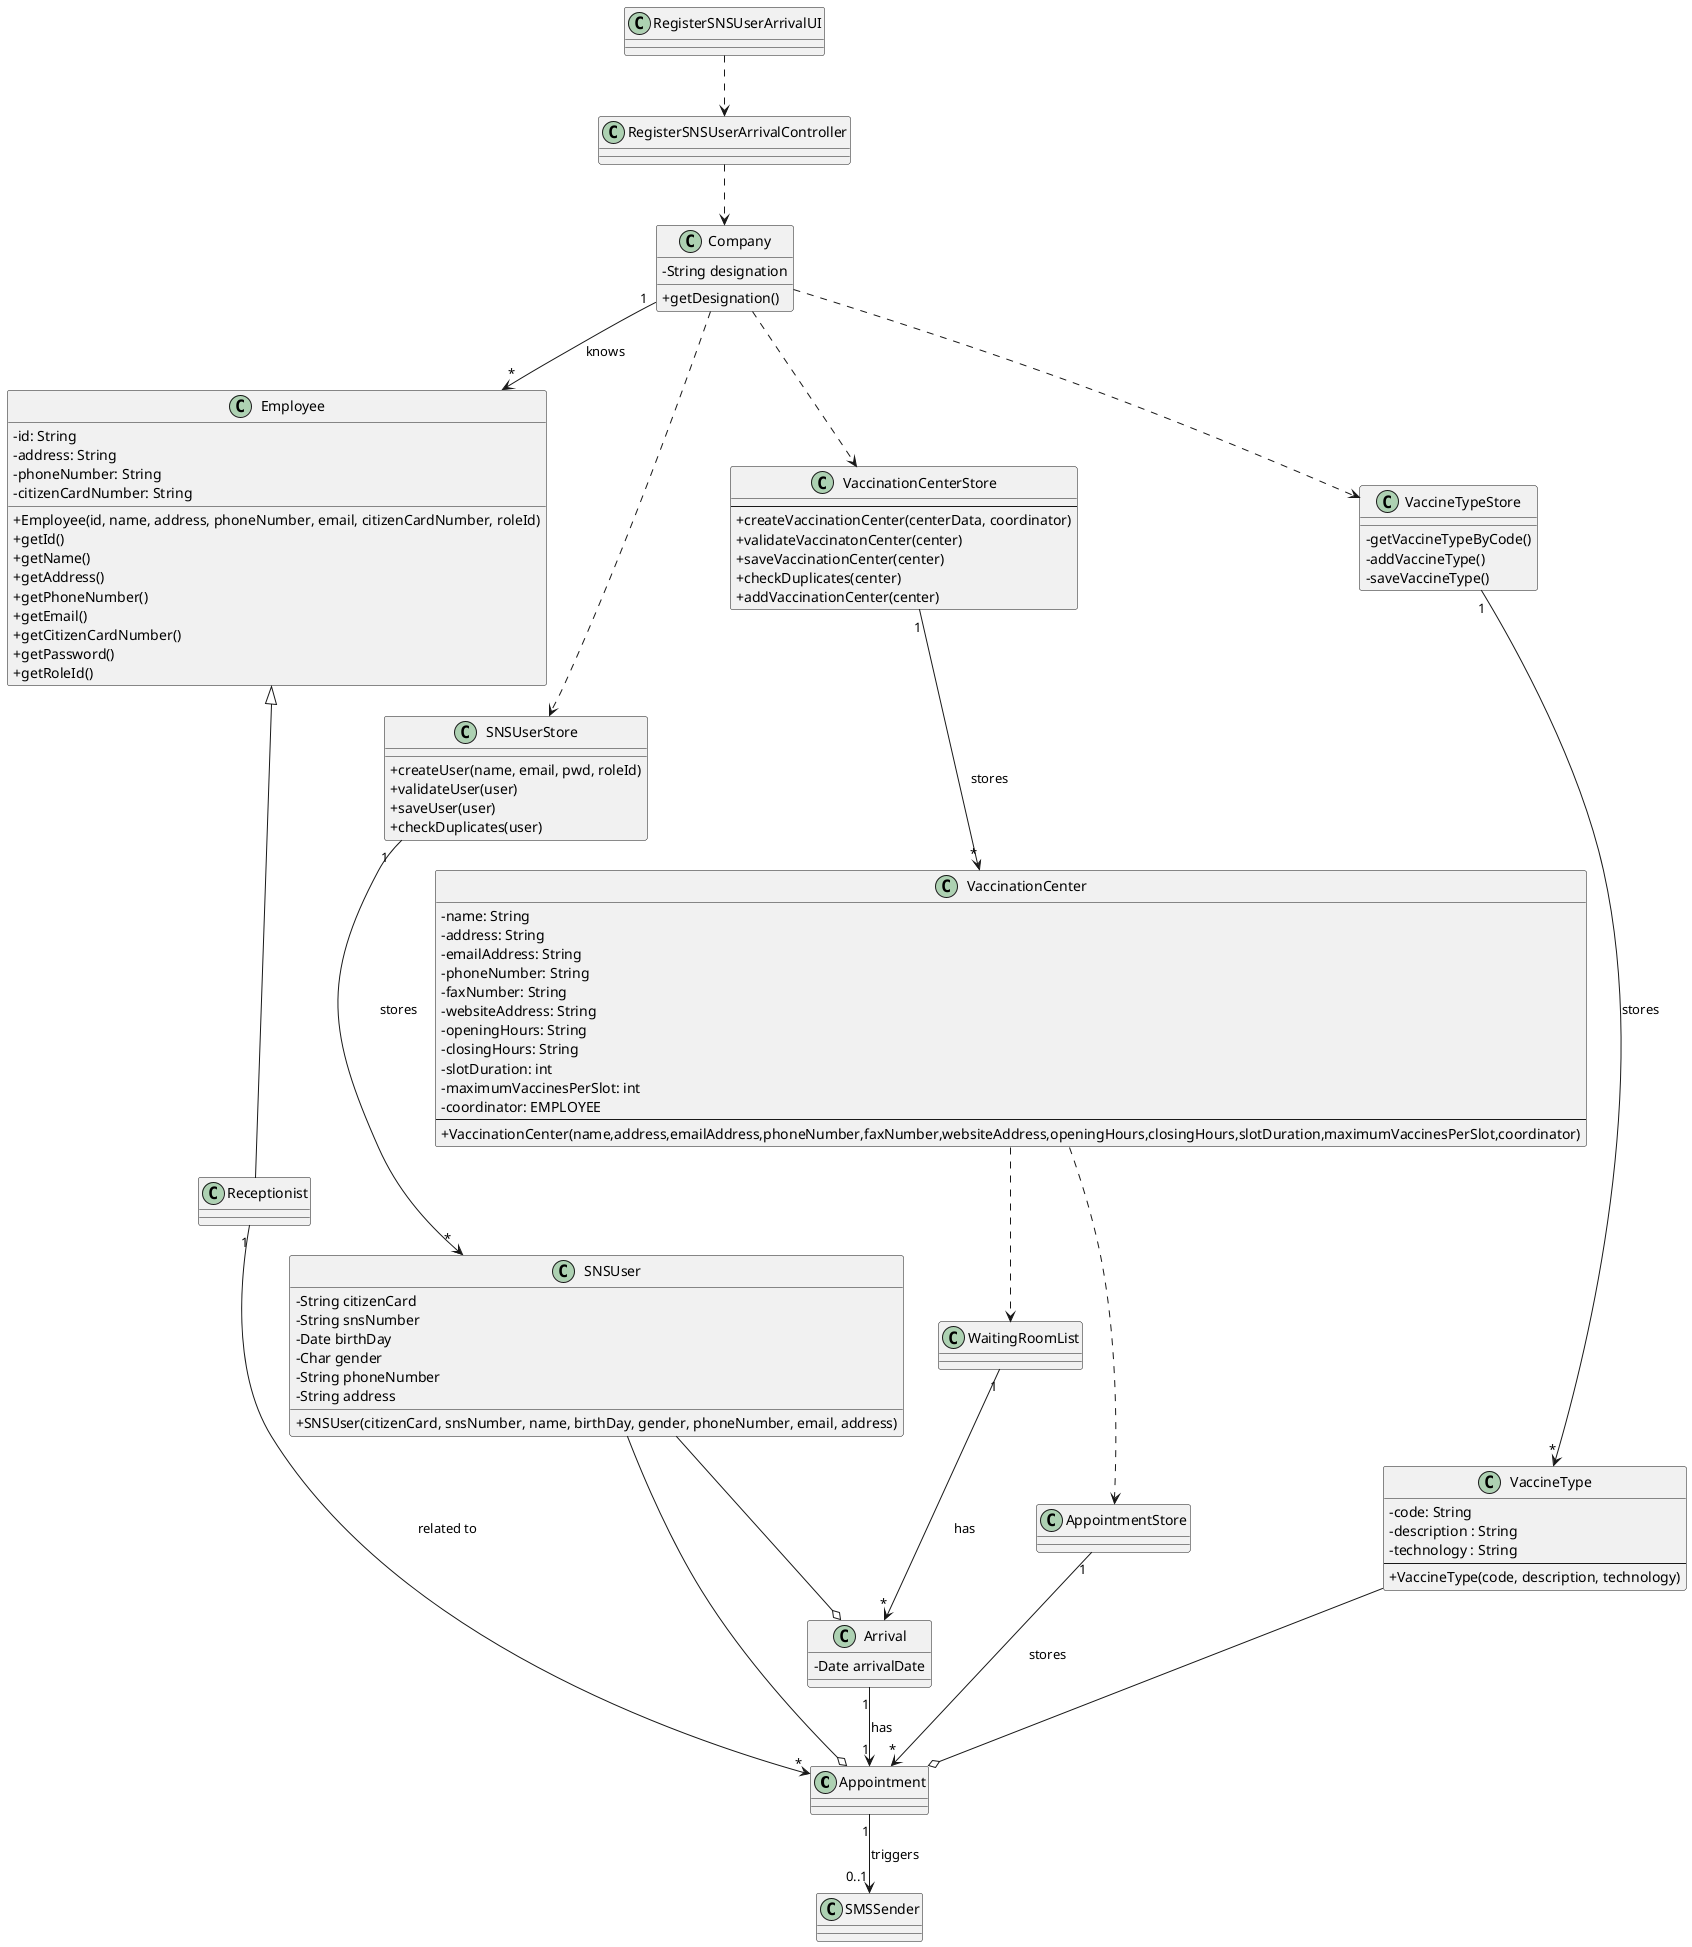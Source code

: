 @startuml US04_CD
skinparam classAttributeIconSize 0

class Appointment {}

class AppointmentStore {}

class Arrival {
  - Date arrivalDate
}

class Company {
  - String designation
  + getDesignation()
}

class Employee {
  - id: String
  - address: String
  - phoneNumber: String
  - citizenCardNumber: String
  + Employee(id, name, address, phoneNumber, email, citizenCardNumber, roleId)
  + getId()
  + getName()
  + getAddress()
  + getPhoneNumber()
  + getEmail()
  + getCitizenCardNumber()
  + getPassword()
  + getRoleId()
}

class RegisterSNSUserArrivalUI {}

class RegisterSNSUserArrivalController {}

class SNSUser {
  - String citizenCard
  - String snsNumber
  - Date birthDay
  - Char gender
  - String phoneNumber
  - String address
  + SNSUser(citizenCard, snsNumber, name, birthDay, gender, phoneNumber, email, address)
}

class SNSUserStore {
  + createUser(name, email, pwd, roleId)
  + validateUser(user)
  + saveUser(user)
  + checkDuplicates(user)
}


class Receptionist {}


class SMSSender {}

class VaccinationCenter {
  - name: String
  - address: String
  - emailAddress: String
  - phoneNumber: String
  - faxNumber: String
  - websiteAddress: String
  - openingHours: String
  - closingHours: String
  - slotDuration: int
  - maximumVaccinesPerSlot: int
  - coordinator: EMPLOYEE
  ---
  + VaccinationCenter(name,address,emailAddress,phoneNumber,faxNumber,websiteAddress,openingHours,closingHours,slotDuration,maximumVaccinesPerSlot,coordinator)
}

class VaccinationCenterStore {
  ---
  + createVaccinationCenter(centerData, coordinator)
  + validateVaccinatonCenter(center)
  + saveVaccinationCenter(center)
  + checkDuplicates(center)
  + addVaccinationCenter(center)
}

class VaccineType {
  - code: String
  - description : String
  - technology : String
  ---
  + VaccineType(code, description, technology)
}

class VaccineTypeStore {
  - getVaccineTypeByCode()
  - addVaccineType()
  - saveVaccineType()
}

class WaitingRoomList {}


Appointment "1" --> "0..1" SMSSender : triggers

AppointmentStore "1" --> "*" Appointment : stores

Arrival "1" --> "1" Appointment : has

Company ..> SNSUserStore
Company ..> VaccinationCenterStore
Company ..> VaccineTypeStore
Company "1" --> "*" Employee : knows

Employee <|-- Receptionist

Receptionist "1" --> "*" Appointment : related to

RegisterSNSUserArrivalController ..> Company

RegisterSNSUserArrivalUI ..> RegisterSNSUserArrivalController

SNSUser --o Arrival
SNSUser --o Appointment

SNSUserStore "1" --> "*" SNSUser : stores

VaccinationCenter ..> WaitingRoomList
VaccinationCenter ..> AppointmentStore

VaccinationCenterStore "1" --> "*" VaccinationCenter : stores

VaccineType --o Appointment

VaccineTypeStore "1" --> "*" VaccineType : stores

WaitingRoomList "1" --> "*" Arrival : has

@enduml